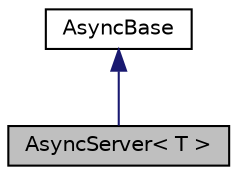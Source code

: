 digraph "AsyncServer&lt; T &gt;"
{
  edge [fontname="Helvetica",fontsize="10",labelfontname="Helvetica",labelfontsize="10"];
  node [fontname="Helvetica",fontsize="10",shape=record];
  Node1 [label="AsyncServer\< T \>",height=0.2,width=0.4,color="black", fillcolor="grey75", style="filled", fontcolor="black"];
  Node2 -> Node1 [dir="back",color="midnightblue",fontsize="10",style="solid",fontname="Helvetica"];
  Node2 [label="AsyncBase",height=0.2,width=0.4,color="black", fillcolor="white", style="filled",URL="$classevo_1_1_async_base.html",tooltip="Base class for Async I/O. "];
}
